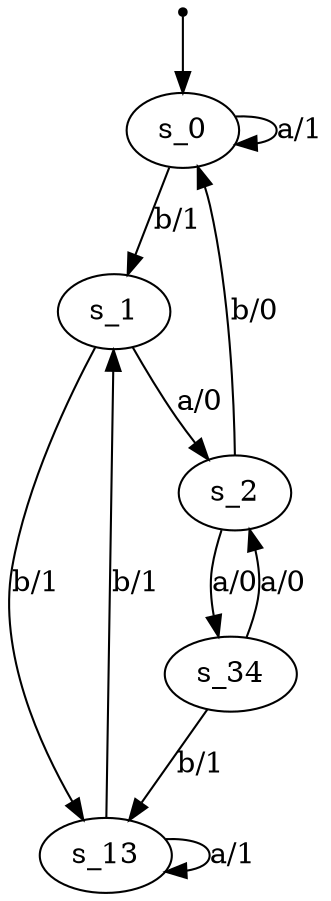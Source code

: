 digraph fsm {
	s_0 [root=true]
	s_1
	s_2
	s_13
	s_34
	qi [shape = point]
	qi -> s_0
	s_0 -> s_1 [label="b/1"]
	s_1 -> s_2 [label="a/0"]
	s_2 -> s_0 [label="b/0"]
	s_1 -> s_13 [label="b/1"]
	s_13 -> s_1 [label="b/1"]
	s_2 -> s_34 [label="a/0"]
	s_34 -> s_2 [label="a/0"]
	s_34 -> s_13 [label="b/1"]
	s_13 -> s_13 [label="a/1"]
	s_0 -> s_0 [label="a/1"]
}